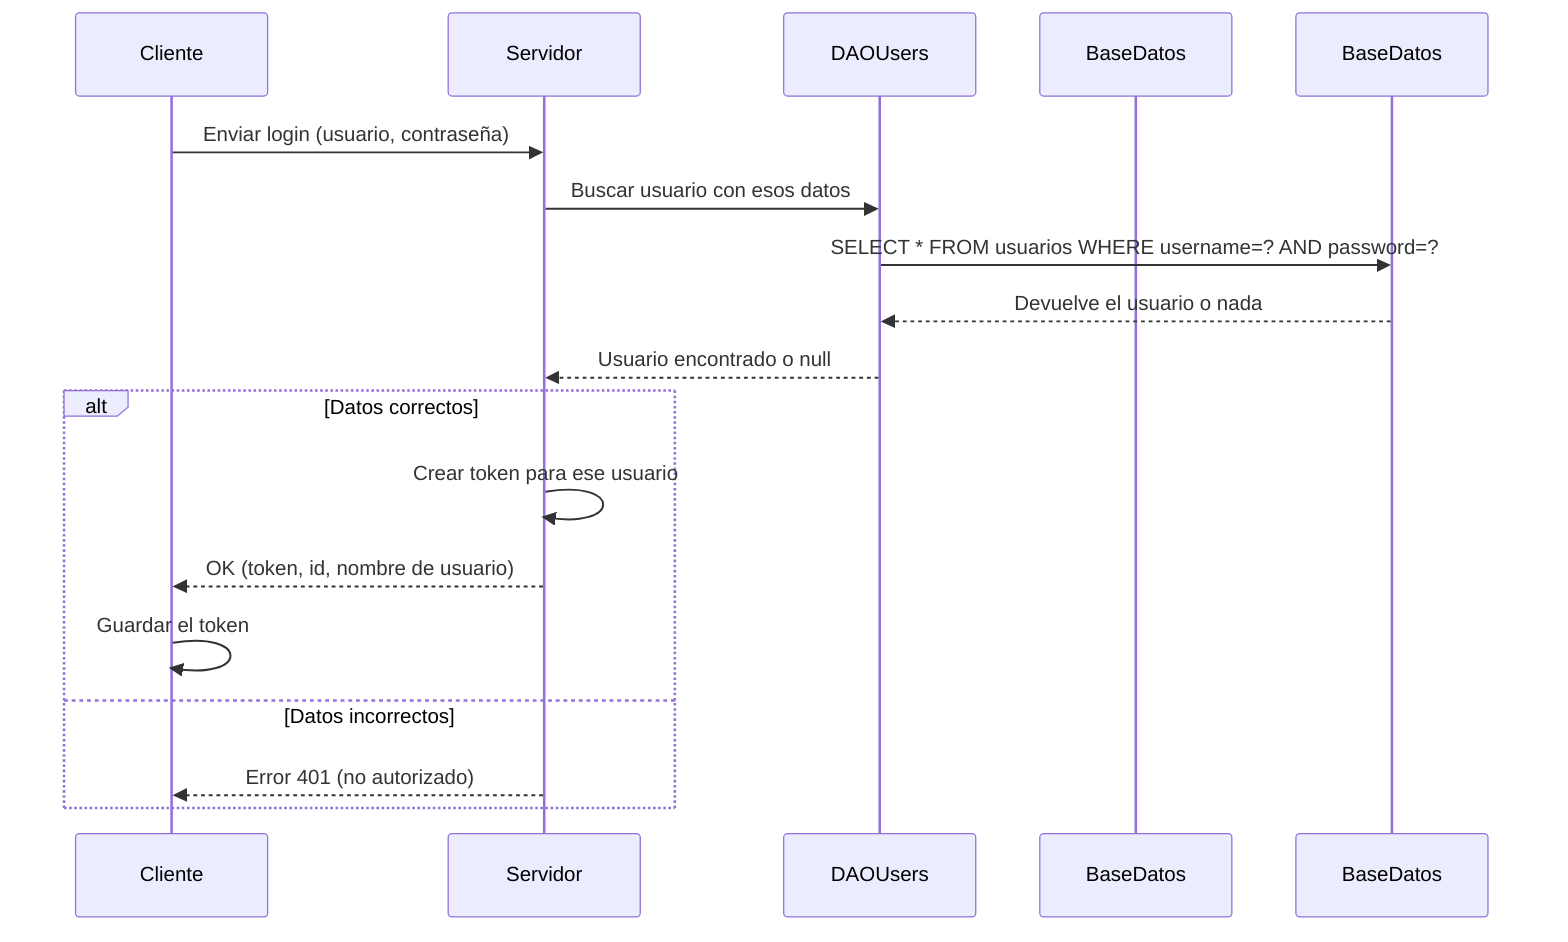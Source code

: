 sequenceDiagram
    participant Cliente
    participant Servidor
    participant DAOUsers
    participant BD as BaseDatos

    Cliente->>Servidor: Enviar login (usuario, contraseña)
    Servidor->>DAOUsers: Buscar usuario con esos datos
    DAOUsers->>BaseDatos: SELECT * FROM usuarios WHERE username=? AND password=?
    BaseDatos-->>DAOUsers: Devuelve el usuario o nada
    DAOUsers-->>Servidor: Usuario encontrado o null

    alt Datos correctos
        Servidor->>Servidor: Crear token para ese usuario
        Servidor-->>Cliente: OK (token, id, nombre de usuario)
        Cliente->>Cliente: Guardar el token
    else Datos incorrectos
        Servidor-->>Cliente: Error 401 (no autorizado)
    end